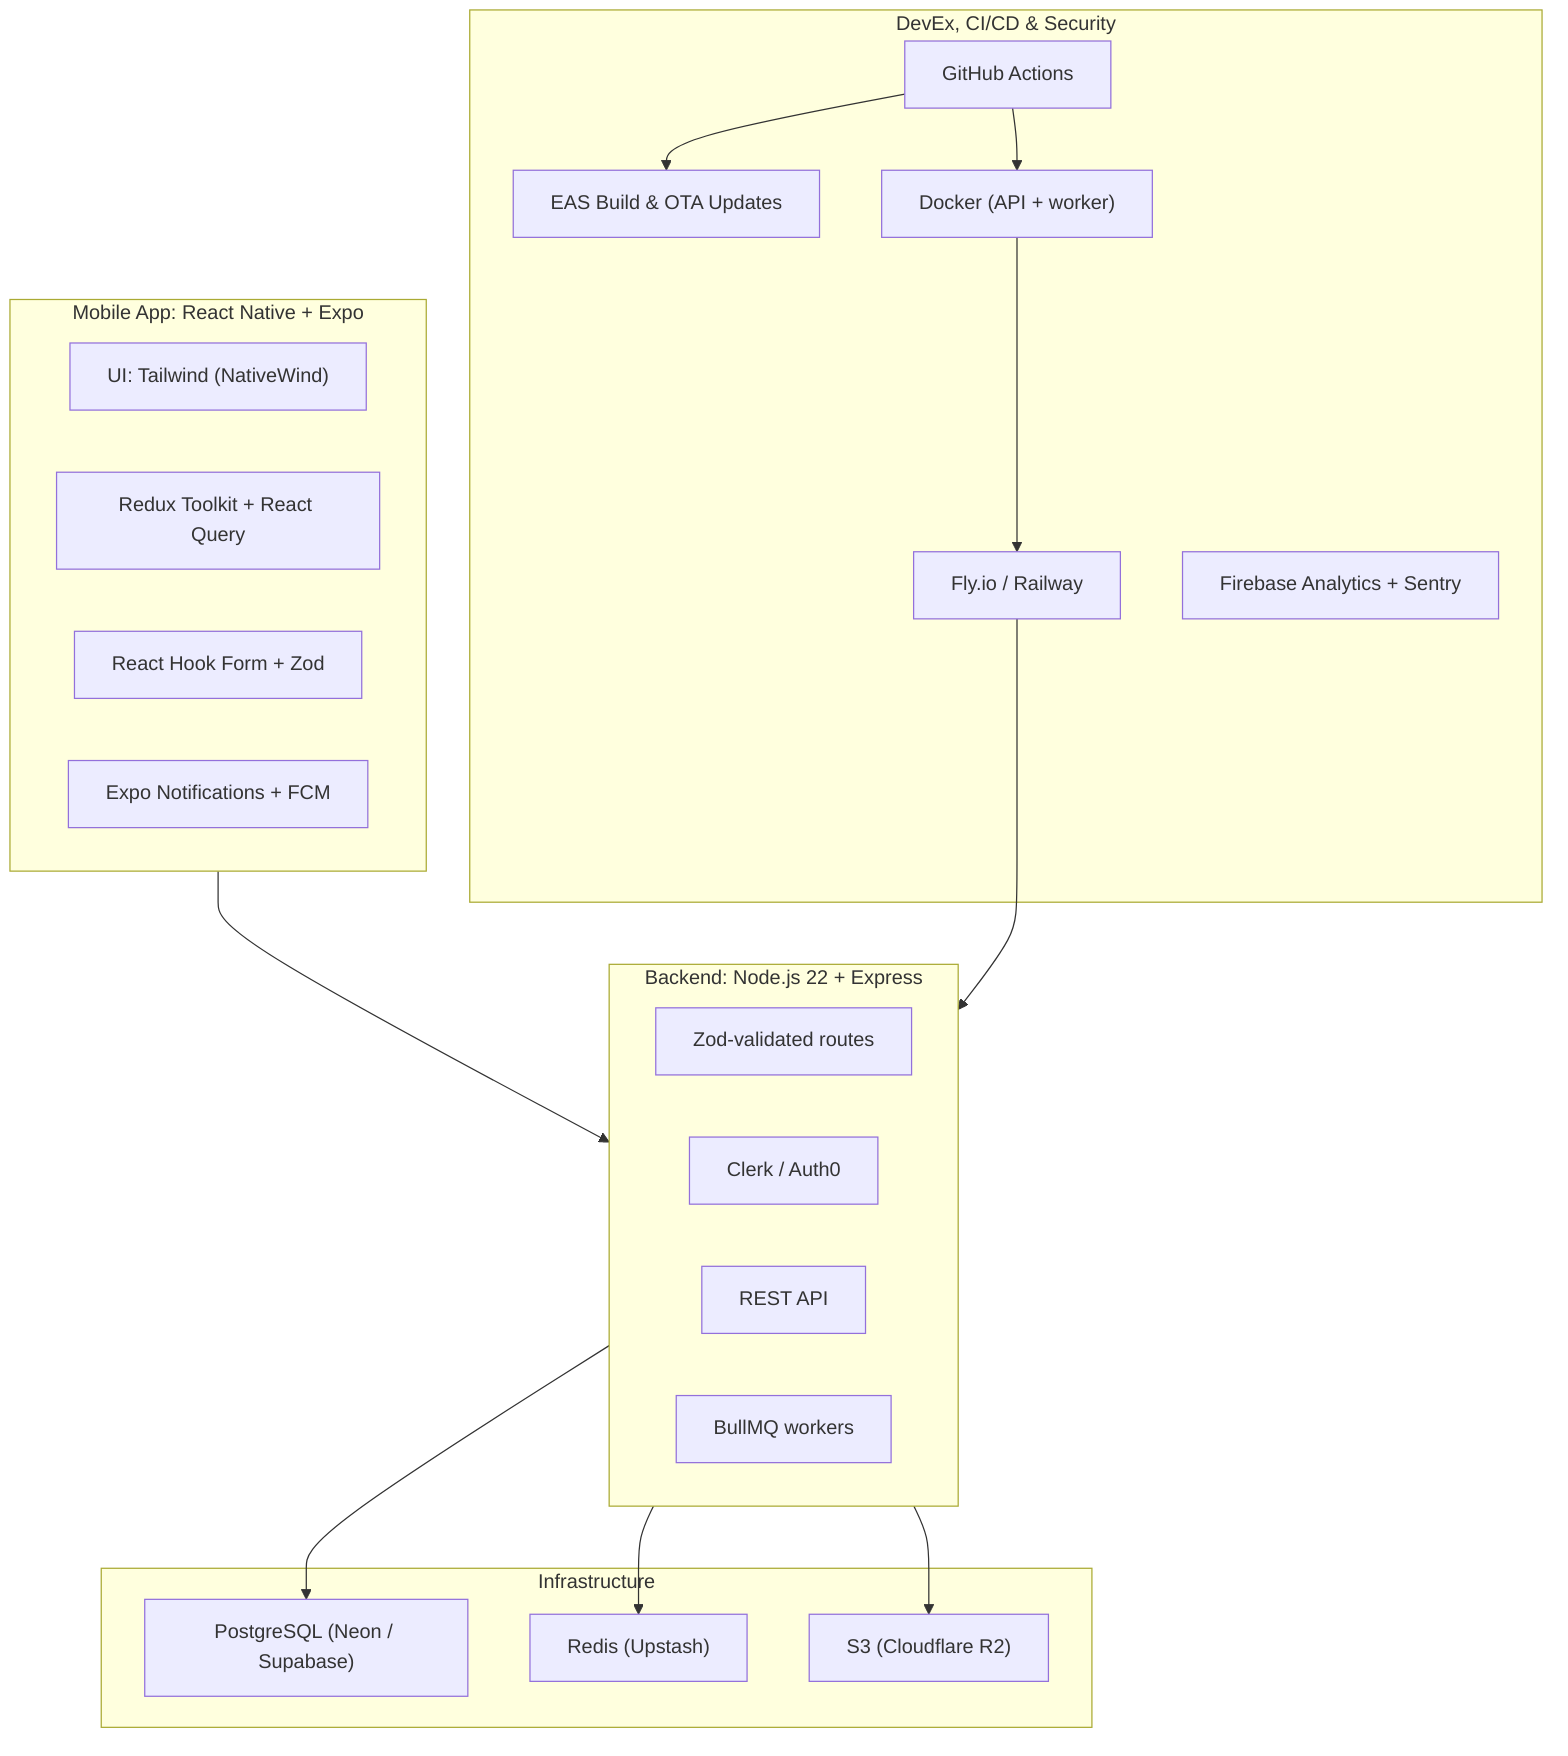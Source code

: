 flowchart TD
    subgraph MobileApp["Mobile App: React Native + Expo"]
        UI["UI: Tailwind (NativeWind)"]
        State["Redux Toolkit + React Query"]
        Forms["React Hook Form + Zod"]
        Notifications["Expo Notifications + FCM"]
    end

    subgraph Backend["Backend: Node.js 22 + Express"]
        Routes["Zod-validated routes"]
        Auth["Clerk / Auth0"]
        API["REST API"]
        Jobs["BullMQ workers"]
    end

    subgraph Infra["Infrastructure"]
        DB["PostgreSQL (Neon / Supabase)"]
        Cache["Redis (Upstash)"]
        Storage["S3 (Cloudflare R2)"]
    end

    subgraph DevOps["DevEx, CI/CD & Security"]
        CI["GitHub Actions"]
        Build["EAS Build & OTA Updates"]
        Docker["Docker (API + worker)"]
        Hosting["Fly.io / Railway"]
        Analytics["Firebase Analytics + Sentry"]
    end

    MobileApp --> Backend
    Backend --> DB
    Backend --> Cache
    Backend --> Storage
    CI --> Build
    CI --> Docker
    Docker --> Hosting
    Hosting --> Backend